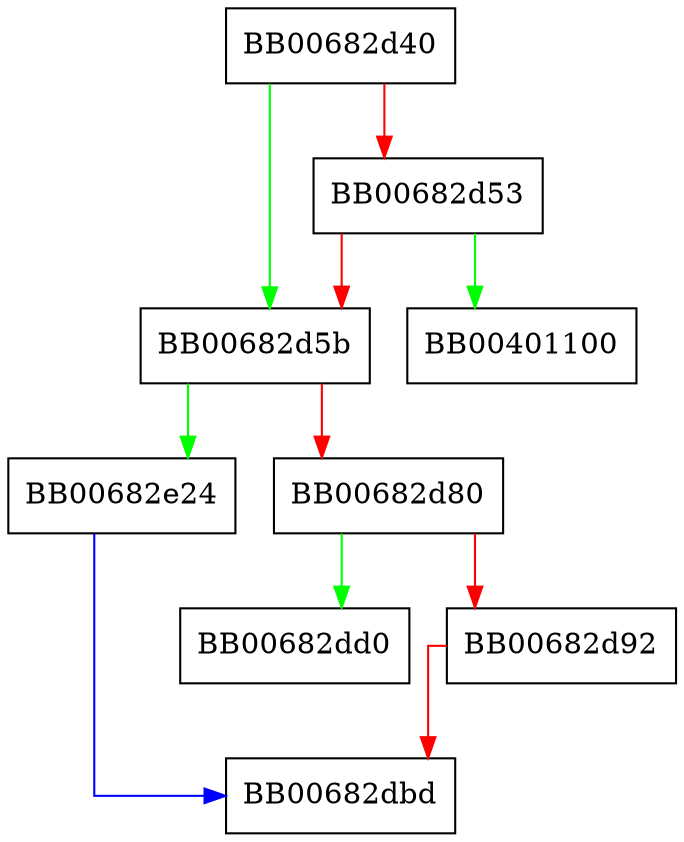 digraph NETSCAPE_SPKI_b64_decode {
  node [shape="box"];
  graph [splines=ortho];
  BB00682d40 -> BB00682d5b [color="green"];
  BB00682d40 -> BB00682d53 [color="red"];
  BB00682d53 -> BB00401100 [color="green"];
  BB00682d53 -> BB00682d5b [color="red"];
  BB00682d5b -> BB00682e24 [color="green"];
  BB00682d5b -> BB00682d80 [color="red"];
  BB00682d80 -> BB00682dd0 [color="green"];
  BB00682d80 -> BB00682d92 [color="red"];
  BB00682d92 -> BB00682dbd [color="red"];
  BB00682e24 -> BB00682dbd [color="blue"];
}